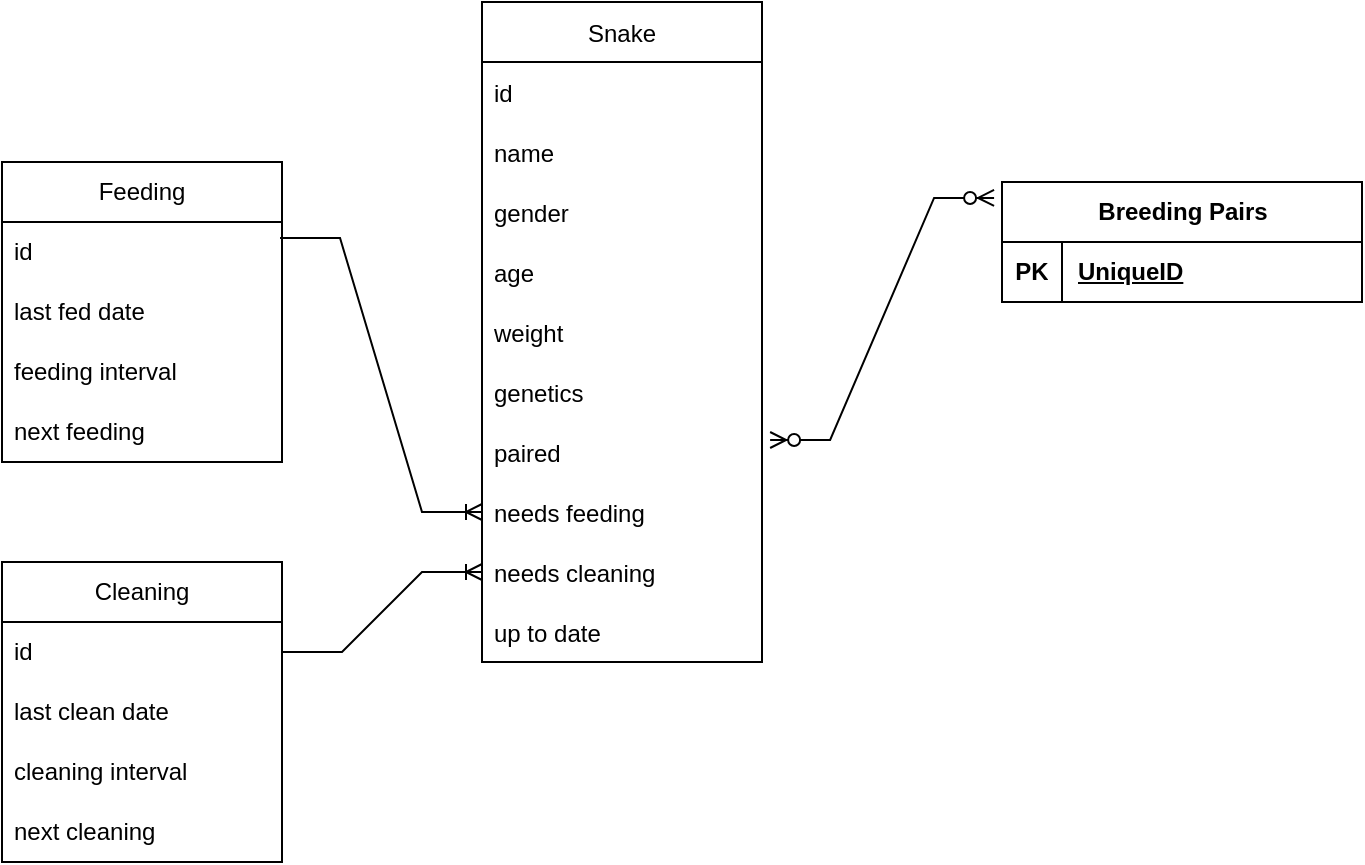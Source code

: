 <mxfile version="21.0.6" type="device"><diagram id="ivND3DdavjBSBbTh_Z3b" name="Page-1"><mxGraphModel dx="1434" dy="756" grid="1" gridSize="10" guides="1" tooltips="1" connect="1" arrows="1" fold="1" page="1" pageScale="1" pageWidth="850" pageHeight="1100" math="0" shadow="0"><root><mxCell id="0"/><mxCell id="1" parent="0"/><mxCell id="Xni9sHL45Vpx6hkCiiF4-1" value="Snake" style="swimlane;fontStyle=0;childLayout=stackLayout;horizontal=1;startSize=30;horizontalStack=0;resizeParent=1;resizeParentMax=0;resizeLast=0;collapsible=1;marginBottom=0;" parent="1" vertex="1"><mxGeometry x="300" y="160" width="140" height="330" as="geometry"/></mxCell><mxCell id="Xni9sHL45Vpx6hkCiiF4-2" value="id" style="text;strokeColor=none;fillColor=none;align=left;verticalAlign=middle;spacingLeft=4;spacingRight=4;overflow=hidden;points=[[0,0.5],[1,0.5]];portConstraint=eastwest;rotatable=0;" parent="Xni9sHL45Vpx6hkCiiF4-1" vertex="1"><mxGeometry y="30" width="140" height="30" as="geometry"/></mxCell><mxCell id="Xni9sHL45Vpx6hkCiiF4-3" value="name" style="text;strokeColor=none;fillColor=none;align=left;verticalAlign=middle;spacingLeft=4;spacingRight=4;overflow=hidden;points=[[0,0.5],[1,0.5]];portConstraint=eastwest;rotatable=0;" parent="Xni9sHL45Vpx6hkCiiF4-1" vertex="1"><mxGeometry y="60" width="140" height="30" as="geometry"/></mxCell><mxCell id="Xni9sHL45Vpx6hkCiiF4-4" value="gender" style="text;strokeColor=none;fillColor=none;align=left;verticalAlign=middle;spacingLeft=4;spacingRight=4;overflow=hidden;points=[[0,0.5],[1,0.5]];portConstraint=eastwest;rotatable=0;" parent="Xni9sHL45Vpx6hkCiiF4-1" vertex="1"><mxGeometry y="90" width="140" height="30" as="geometry"/></mxCell><mxCell id="Smq8MlXlo4bJ7lCC_Jke-1" value="age" style="text;strokeColor=none;fillColor=none;align=left;verticalAlign=middle;spacingLeft=4;spacingRight=4;overflow=hidden;points=[[0,0.5],[1,0.5]];portConstraint=eastwest;rotatable=0;" vertex="1" parent="Xni9sHL45Vpx6hkCiiF4-1"><mxGeometry y="120" width="140" height="30" as="geometry"/></mxCell><mxCell id="Smq8MlXlo4bJ7lCC_Jke-2" value="weight" style="text;strokeColor=none;fillColor=none;align=left;verticalAlign=middle;spacingLeft=4;spacingRight=4;overflow=hidden;points=[[0,0.5],[1,0.5]];portConstraint=eastwest;rotatable=0;" vertex="1" parent="Xni9sHL45Vpx6hkCiiF4-1"><mxGeometry y="150" width="140" height="30" as="geometry"/></mxCell><mxCell id="Smq8MlXlo4bJ7lCC_Jke-3" value="genetics" style="text;strokeColor=none;fillColor=none;align=left;verticalAlign=middle;spacingLeft=4;spacingRight=4;overflow=hidden;points=[[0,0.5],[1,0.5]];portConstraint=eastwest;rotatable=0;" vertex="1" parent="Xni9sHL45Vpx6hkCiiF4-1"><mxGeometry y="180" width="140" height="30" as="geometry"/></mxCell><mxCell id="Smq8MlXlo4bJ7lCC_Jke-4" value="paired" style="text;strokeColor=none;fillColor=none;align=left;verticalAlign=middle;spacingLeft=4;spacingRight=4;overflow=hidden;points=[[0,0.5],[1,0.5]];portConstraint=eastwest;rotatable=0;" vertex="1" parent="Xni9sHL45Vpx6hkCiiF4-1"><mxGeometry y="210" width="140" height="30" as="geometry"/></mxCell><mxCell id="Smq8MlXlo4bJ7lCC_Jke-5" value="needs feeding" style="text;strokeColor=none;fillColor=none;align=left;verticalAlign=middle;spacingLeft=4;spacingRight=4;overflow=hidden;points=[[0,0.5],[1,0.5]];portConstraint=eastwest;rotatable=0;" vertex="1" parent="Xni9sHL45Vpx6hkCiiF4-1"><mxGeometry y="240" width="140" height="30" as="geometry"/></mxCell><mxCell id="Smq8MlXlo4bJ7lCC_Jke-6" value="needs cleaning" style="text;strokeColor=none;fillColor=none;align=left;verticalAlign=middle;spacingLeft=4;spacingRight=4;overflow=hidden;points=[[0,0.5],[1,0.5]];portConstraint=eastwest;rotatable=0;" vertex="1" parent="Xni9sHL45Vpx6hkCiiF4-1"><mxGeometry y="270" width="140" height="30" as="geometry"/></mxCell><mxCell id="Smq8MlXlo4bJ7lCC_Jke-7" value="up to date" style="text;strokeColor=none;fillColor=none;align=left;verticalAlign=middle;spacingLeft=4;spacingRight=4;overflow=hidden;points=[[0,0.5],[1,0.5]];portConstraint=eastwest;rotatable=0;" vertex="1" parent="Xni9sHL45Vpx6hkCiiF4-1"><mxGeometry y="300" width="140" height="30" as="geometry"/></mxCell><mxCell id="Smq8MlXlo4bJ7lCC_Jke-8" value="Feeding" style="swimlane;fontStyle=0;childLayout=stackLayout;horizontal=1;startSize=30;horizontalStack=0;resizeParent=1;resizeParentMax=0;resizeLast=0;collapsible=1;marginBottom=0;whiteSpace=wrap;html=1;" vertex="1" parent="1"><mxGeometry x="60" y="240" width="140" height="150" as="geometry"/></mxCell><mxCell id="Smq8MlXlo4bJ7lCC_Jke-9" value="id" style="text;strokeColor=none;fillColor=none;align=left;verticalAlign=middle;spacingLeft=4;spacingRight=4;overflow=hidden;points=[[0,0.5],[1,0.5]];portConstraint=eastwest;rotatable=0;whiteSpace=wrap;html=1;" vertex="1" parent="Smq8MlXlo4bJ7lCC_Jke-8"><mxGeometry y="30" width="140" height="30" as="geometry"/></mxCell><mxCell id="Smq8MlXlo4bJ7lCC_Jke-10" value="last fed date" style="text;strokeColor=none;fillColor=none;align=left;verticalAlign=middle;spacingLeft=4;spacingRight=4;overflow=hidden;points=[[0,0.5],[1,0.5]];portConstraint=eastwest;rotatable=0;whiteSpace=wrap;html=1;" vertex="1" parent="Smq8MlXlo4bJ7lCC_Jke-8"><mxGeometry y="60" width="140" height="30" as="geometry"/></mxCell><mxCell id="Smq8MlXlo4bJ7lCC_Jke-11" value="feeding interval" style="text;strokeColor=none;fillColor=none;align=left;verticalAlign=middle;spacingLeft=4;spacingRight=4;overflow=hidden;points=[[0,0.5],[1,0.5]];portConstraint=eastwest;rotatable=0;whiteSpace=wrap;html=1;" vertex="1" parent="Smq8MlXlo4bJ7lCC_Jke-8"><mxGeometry y="90" width="140" height="30" as="geometry"/></mxCell><mxCell id="Smq8MlXlo4bJ7lCC_Jke-12" value="next feeding" style="text;strokeColor=none;fillColor=none;align=left;verticalAlign=middle;spacingLeft=4;spacingRight=4;overflow=hidden;points=[[0,0.5],[1,0.5]];portConstraint=eastwest;rotatable=0;whiteSpace=wrap;html=1;" vertex="1" parent="Smq8MlXlo4bJ7lCC_Jke-8"><mxGeometry y="120" width="140" height="30" as="geometry"/></mxCell><mxCell id="Smq8MlXlo4bJ7lCC_Jke-13" value="Cleaning" style="swimlane;fontStyle=0;childLayout=stackLayout;horizontal=1;startSize=30;horizontalStack=0;resizeParent=1;resizeParentMax=0;resizeLast=0;collapsible=1;marginBottom=0;whiteSpace=wrap;html=1;" vertex="1" parent="1"><mxGeometry x="60" y="440" width="140" height="150" as="geometry"/></mxCell><mxCell id="Smq8MlXlo4bJ7lCC_Jke-14" value="id" style="text;strokeColor=none;fillColor=none;align=left;verticalAlign=middle;spacingLeft=4;spacingRight=4;overflow=hidden;points=[[0,0.5],[1,0.5]];portConstraint=eastwest;rotatable=0;whiteSpace=wrap;html=1;" vertex="1" parent="Smq8MlXlo4bJ7lCC_Jke-13"><mxGeometry y="30" width="140" height="30" as="geometry"/></mxCell><mxCell id="Smq8MlXlo4bJ7lCC_Jke-15" value="last clean date" style="text;strokeColor=none;fillColor=none;align=left;verticalAlign=middle;spacingLeft=4;spacingRight=4;overflow=hidden;points=[[0,0.5],[1,0.5]];portConstraint=eastwest;rotatable=0;whiteSpace=wrap;html=1;" vertex="1" parent="Smq8MlXlo4bJ7lCC_Jke-13"><mxGeometry y="60" width="140" height="30" as="geometry"/></mxCell><mxCell id="Smq8MlXlo4bJ7lCC_Jke-16" value="cleaning interval" style="text;strokeColor=none;fillColor=none;align=left;verticalAlign=middle;spacingLeft=4;spacingRight=4;overflow=hidden;points=[[0,0.5],[1,0.5]];portConstraint=eastwest;rotatable=0;whiteSpace=wrap;html=1;" vertex="1" parent="Smq8MlXlo4bJ7lCC_Jke-13"><mxGeometry y="90" width="140" height="30" as="geometry"/></mxCell><mxCell id="Smq8MlXlo4bJ7lCC_Jke-17" value="next cleaning" style="text;strokeColor=none;fillColor=none;align=left;verticalAlign=middle;spacingLeft=4;spacingRight=4;overflow=hidden;points=[[0,0.5],[1,0.5]];portConstraint=eastwest;rotatable=0;whiteSpace=wrap;html=1;" vertex="1" parent="Smq8MlXlo4bJ7lCC_Jke-13"><mxGeometry y="120" width="140" height="30" as="geometry"/></mxCell><mxCell id="Smq8MlXlo4bJ7lCC_Jke-26" value="" style="edgeStyle=entityRelationEdgeStyle;fontSize=12;html=1;endArrow=ERoneToMany;rounded=0;exitX=1;exitY=0.5;exitDx=0;exitDy=0;entryX=0;entryY=0.5;entryDx=0;entryDy=0;" edge="1" parent="1" source="Smq8MlXlo4bJ7lCC_Jke-14" target="Smq8MlXlo4bJ7lCC_Jke-6"><mxGeometry width="100" height="100" relative="1" as="geometry"><mxPoint x="210" y="710" as="sourcePoint"/><mxPoint x="310" y="610" as="targetPoint"/></mxGeometry></mxCell><mxCell id="Smq8MlXlo4bJ7lCC_Jke-27" value="" style="edgeStyle=entityRelationEdgeStyle;fontSize=12;html=1;endArrow=ERoneToMany;rounded=0;exitX=0.993;exitY=0.267;exitDx=0;exitDy=0;entryX=0;entryY=0.5;entryDx=0;entryDy=0;exitPerimeter=0;" edge="1" parent="1" source="Smq8MlXlo4bJ7lCC_Jke-9" target="Smq8MlXlo4bJ7lCC_Jke-5"><mxGeometry width="100" height="100" relative="1" as="geometry"><mxPoint x="210" y="345" as="sourcePoint"/><mxPoint x="310" y="305" as="targetPoint"/></mxGeometry></mxCell><mxCell id="Smq8MlXlo4bJ7lCC_Jke-28" value="Breeding Pairs" style="shape=table;startSize=30;container=1;collapsible=1;childLayout=tableLayout;fixedRows=1;rowLines=0;fontStyle=1;align=center;resizeLast=1;html=1;" vertex="1" parent="1"><mxGeometry x="560" y="250" width="180" height="60" as="geometry"/></mxCell><mxCell id="Smq8MlXlo4bJ7lCC_Jke-29" value="" style="shape=tableRow;horizontal=0;startSize=0;swimlaneHead=0;swimlaneBody=0;fillColor=none;collapsible=0;dropTarget=0;points=[[0,0.5],[1,0.5]];portConstraint=eastwest;top=0;left=0;right=0;bottom=1;" vertex="1" parent="Smq8MlXlo4bJ7lCC_Jke-28"><mxGeometry y="30" width="180" height="30" as="geometry"/></mxCell><mxCell id="Smq8MlXlo4bJ7lCC_Jke-30" value="PK" style="shape=partialRectangle;connectable=0;fillColor=none;top=0;left=0;bottom=0;right=0;fontStyle=1;overflow=hidden;whiteSpace=wrap;html=1;" vertex="1" parent="Smq8MlXlo4bJ7lCC_Jke-29"><mxGeometry width="30" height="30" as="geometry"><mxRectangle width="30" height="30" as="alternateBounds"/></mxGeometry></mxCell><mxCell id="Smq8MlXlo4bJ7lCC_Jke-31" value="UniqueID" style="shape=partialRectangle;connectable=0;fillColor=none;top=0;left=0;bottom=0;right=0;align=left;spacingLeft=6;fontStyle=5;overflow=hidden;whiteSpace=wrap;html=1;" vertex="1" parent="Smq8MlXlo4bJ7lCC_Jke-29"><mxGeometry x="30" width="150" height="30" as="geometry"><mxRectangle width="150" height="30" as="alternateBounds"/></mxGeometry></mxCell><mxCell id="Smq8MlXlo4bJ7lCC_Jke-41" value="" style="edgeStyle=entityRelationEdgeStyle;fontSize=12;html=1;endArrow=ERzeroToMany;endFill=1;startArrow=ERzeroToMany;rounded=0;exitX=1.029;exitY=0.3;exitDx=0;exitDy=0;exitPerimeter=0;entryX=-0.022;entryY=0.133;entryDx=0;entryDy=0;entryPerimeter=0;" edge="1" parent="1" source="Smq8MlXlo4bJ7lCC_Jke-4" target="Smq8MlXlo4bJ7lCC_Jke-28"><mxGeometry width="100" height="100" relative="1" as="geometry"><mxPoint x="530" y="600" as="sourcePoint"/><mxPoint x="630" y="500" as="targetPoint"/></mxGeometry></mxCell></root></mxGraphModel></diagram></mxfile>